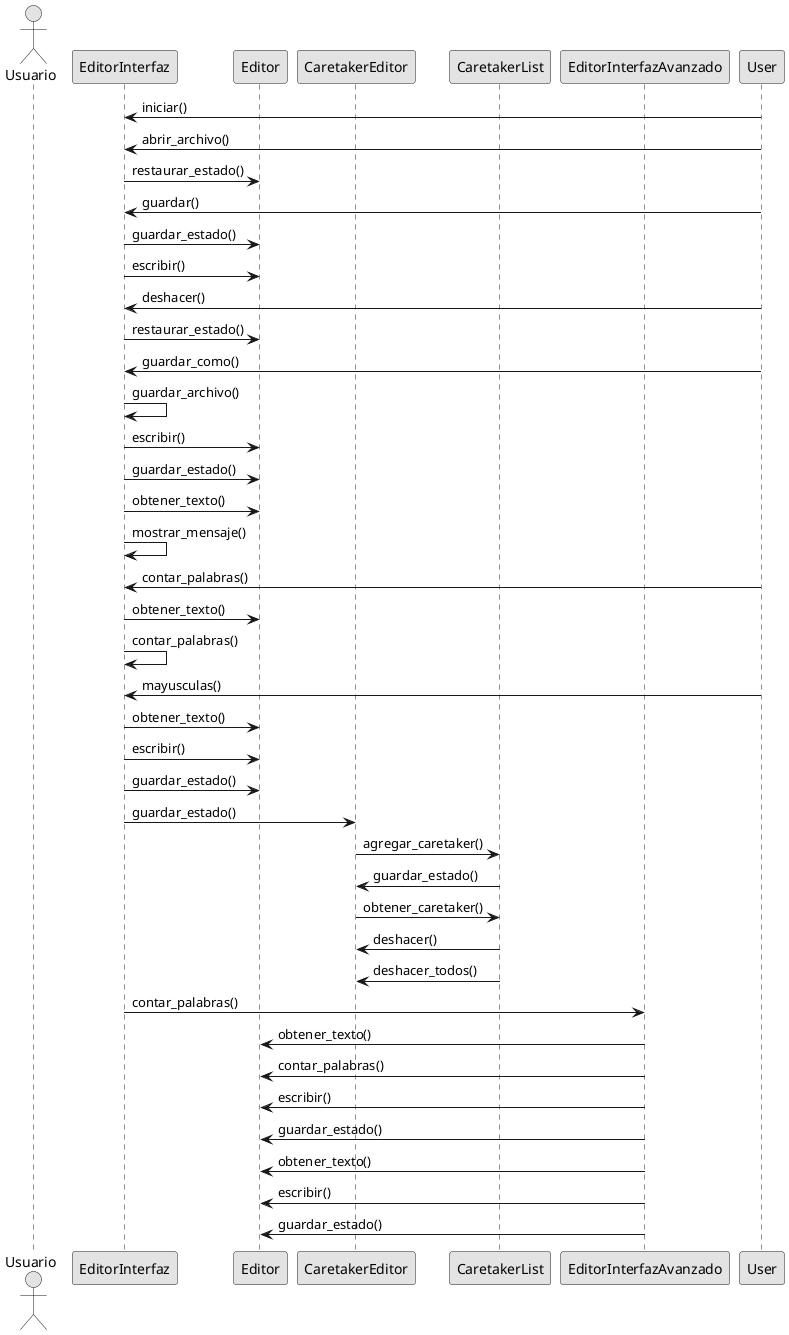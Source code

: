 @startuml DiagramaSecuencia
skinparam monochrome true

actor Usuario
participant "EditorInterfaz" as EI
participant "Editor" as E
participant "CaretakerEditor" as CE
participant "CaretakerList" as CL
participant "EditorInterfazAvanzado" as EIA

User -> EI: iniciar()
User -> EI: abrir_archivo()
EI -> E: restaurar_estado()
User -> EI: guardar()
EI -> E: guardar_estado()
EI -> E: escribir()
User -> EI: deshacer()
EI -> E: restaurar_estado()
User -> EI: guardar_como()
EI -> EI: guardar_archivo()
EI -> E: escribir()
EI -> E: guardar_estado()
EI -> E: obtener_texto()
EI -> EI: mostrar_mensaje()
User -> EI: contar_palabras()
EI -> E: obtener_texto()
EI -> EI: contar_palabras()
User -> EI: mayusculas()
EI -> E: obtener_texto()
EI -> E: escribir()
EI -> E: guardar_estado()

EI -> CE: guardar_estado()
CE -> CL: agregar_caretaker()
CL -> CE: guardar_estado()
CE -> CL: obtener_caretaker()
CL -> CE: deshacer()
CL -> CE: deshacer_todos()

EI -> EIA: contar_palabras()
EIA -> E: obtener_texto()
EIA -> E: contar_palabras()
EIA -> E: escribir()
EIA -> E: guardar_estado()
EIA -> E: obtener_texto()
EIA -> E: escribir()
EIA -> E: guardar_estado()

@enduml

